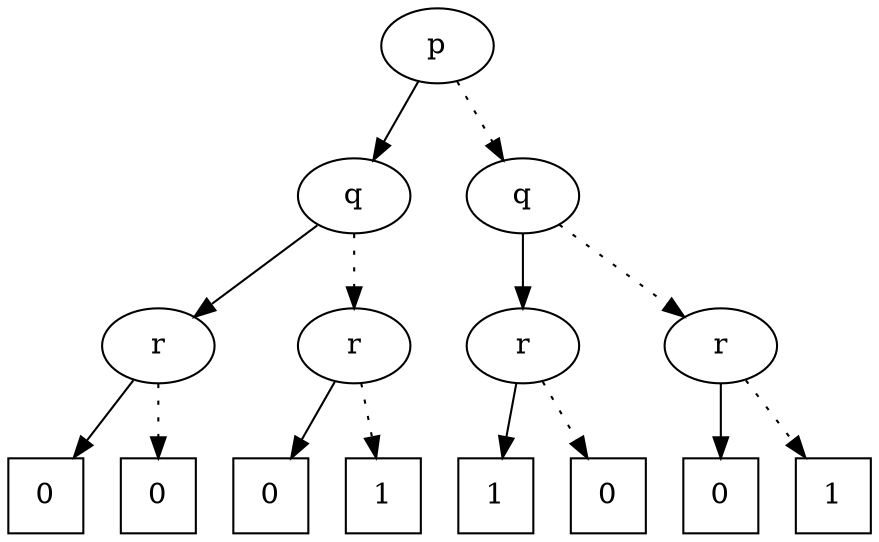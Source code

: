 digraph zdd{
    ordering=out
    q1 [label=q]
    q2 [label=q]
    r1 [label=r]
    r2 [label=r]
    r3 [label=r]
    r4 [label=r]
    False1 [label=0, shape=square]
    False2 [label=0, shape=square]
    False3 [label=0, shape=square]
    False4 [label=0, shape=square]
    False5 [label=0, shape=square]
    True1 [label=1, shape=square]
    True2 [label=1, shape=square]
    True3 [label=1, shape=square]

    p -> q1
    p -> q2 [style=dotted]
    q1 -> r1
    q1 -> r2 [style=dotted]
    q2 -> r3
    q2 -> r4 [style=dotted]
    r1 -> False1
    r1 -> False2 [style=dotted]
    r2 -> False3
    r2 -> True1 [style=dotted]
    r3 -> True2
    r3 -> False4 [style=dotted]
    r4 -> False5
    r4 -> True3 [style=dotted]
}
